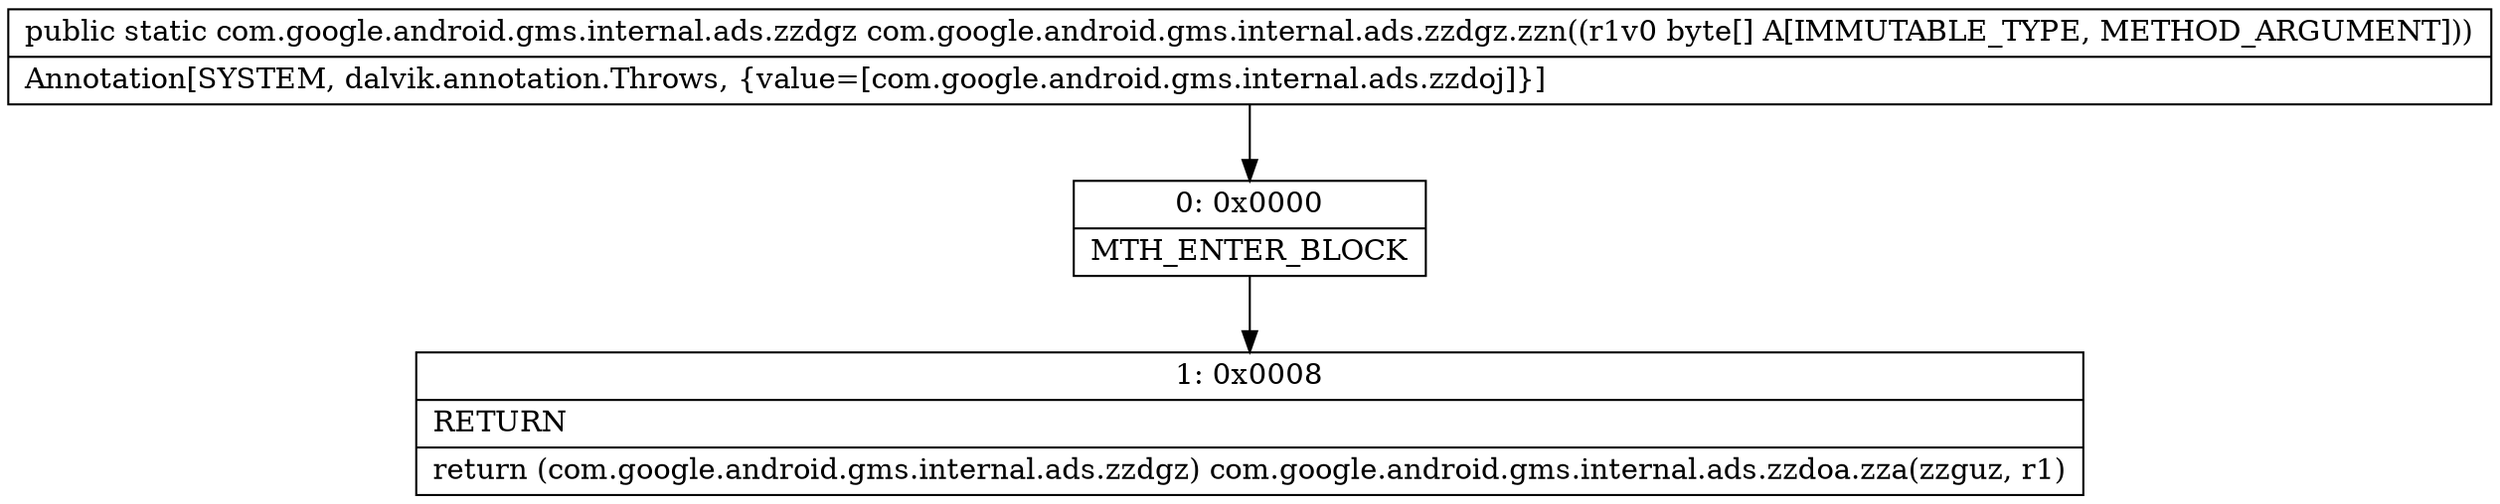digraph "CFG forcom.google.android.gms.internal.ads.zzdgz.zzn([B)Lcom\/google\/android\/gms\/internal\/ads\/zzdgz;" {
Node_0 [shape=record,label="{0\:\ 0x0000|MTH_ENTER_BLOCK\l}"];
Node_1 [shape=record,label="{1\:\ 0x0008|RETURN\l|return (com.google.android.gms.internal.ads.zzdgz) com.google.android.gms.internal.ads.zzdoa.zza(zzguz, r1)\l}"];
MethodNode[shape=record,label="{public static com.google.android.gms.internal.ads.zzdgz com.google.android.gms.internal.ads.zzdgz.zzn((r1v0 byte[] A[IMMUTABLE_TYPE, METHOD_ARGUMENT]))  | Annotation[SYSTEM, dalvik.annotation.Throws, \{value=[com.google.android.gms.internal.ads.zzdoj]\}]\l}"];
MethodNode -> Node_0;
Node_0 -> Node_1;
}

